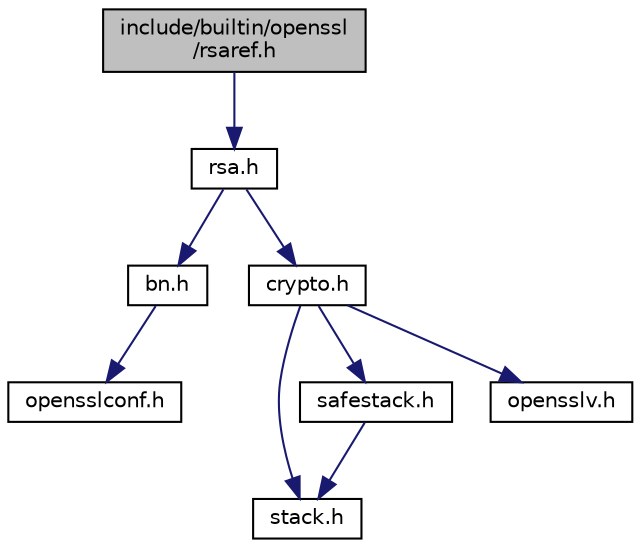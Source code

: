 digraph "include/builtin/openssl/rsaref.h"
{
 // LATEX_PDF_SIZE
  edge [fontname="Helvetica",fontsize="10",labelfontname="Helvetica",labelfontsize="10"];
  node [fontname="Helvetica",fontsize="10",shape=record];
  Node1 [label="include/builtin/openssl\l/rsaref.h",height=0.2,width=0.4,color="black", fillcolor="grey75", style="filled", fontcolor="black",tooltip=" "];
  Node1 -> Node2 [color="midnightblue",fontsize="10",style="solid",fontname="Helvetica"];
  Node2 [label="rsa.h",height=0.2,width=0.4,color="black", fillcolor="white", style="filled",URL="$rsa_8h.html",tooltip=" "];
  Node2 -> Node3 [color="midnightblue",fontsize="10",style="solid",fontname="Helvetica"];
  Node3 [label="bn.h",height=0.2,width=0.4,color="black", fillcolor="white", style="filled",URL="$bn_8h.html",tooltip=" "];
  Node3 -> Node4 [color="midnightblue",fontsize="10",style="solid",fontname="Helvetica"];
  Node4 [label="opensslconf.h",height=0.2,width=0.4,color="black", fillcolor="white", style="filled",URL="$opensslconf_8h.html",tooltip=" "];
  Node2 -> Node5 [color="midnightblue",fontsize="10",style="solid",fontname="Helvetica"];
  Node5 [label="crypto.h",height=0.2,width=0.4,color="black", fillcolor="white", style="filled",URL="$crypto_8h.html",tooltip=" "];
  Node5 -> Node6 [color="midnightblue",fontsize="10",style="solid",fontname="Helvetica"];
  Node6 [label="stack.h",height=0.2,width=0.4,color="black", fillcolor="white", style="filled",URL="$stack_8h.html",tooltip=" "];
  Node5 -> Node7 [color="midnightblue",fontsize="10",style="solid",fontname="Helvetica"];
  Node7 [label="safestack.h",height=0.2,width=0.4,color="black", fillcolor="white", style="filled",URL="$safestack_8h.html",tooltip=" "];
  Node7 -> Node6 [color="midnightblue",fontsize="10",style="solid",fontname="Helvetica"];
  Node5 -> Node8 [color="midnightblue",fontsize="10",style="solid",fontname="Helvetica"];
  Node8 [label="opensslv.h",height=0.2,width=0.4,color="black", fillcolor="white", style="filled",URL="$opensslv_8h.html",tooltip=" "];
}
